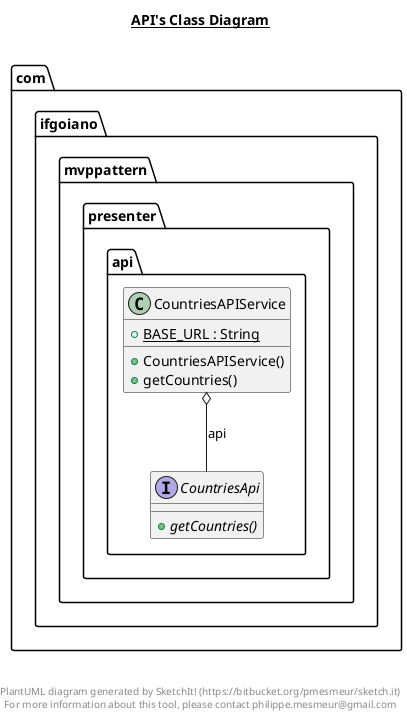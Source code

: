 @startuml

title __API's Class Diagram__\n

  namespace com.ifgoiano.mvppattern {
    namespace presenter {
      namespace api {
        class com.ifgoiano.mvppattern.presenter.api.CountriesAPIService {
            {static} + BASE_URL : String
            + CountriesAPIService()
            + getCountries()
        }
      }
    }
  }
  

  namespace com.ifgoiano.mvppattern {
    namespace presenter {
      namespace api {
        interface com.ifgoiano.mvppattern.presenter.api.CountriesApi {
            {abstract} + getCountries()
        }
      }
    }
  }
  

  com.ifgoiano.mvppattern.presenter.api.CountriesAPIService o-- com.ifgoiano.mvppattern.presenter.api.CountriesApi : api


right footer


PlantUML diagram generated by SketchIt! (https://bitbucket.org/pmesmeur/sketch.it)
For more information about this tool, please contact philippe.mesmeur@gmail.com
endfooter

@enduml
